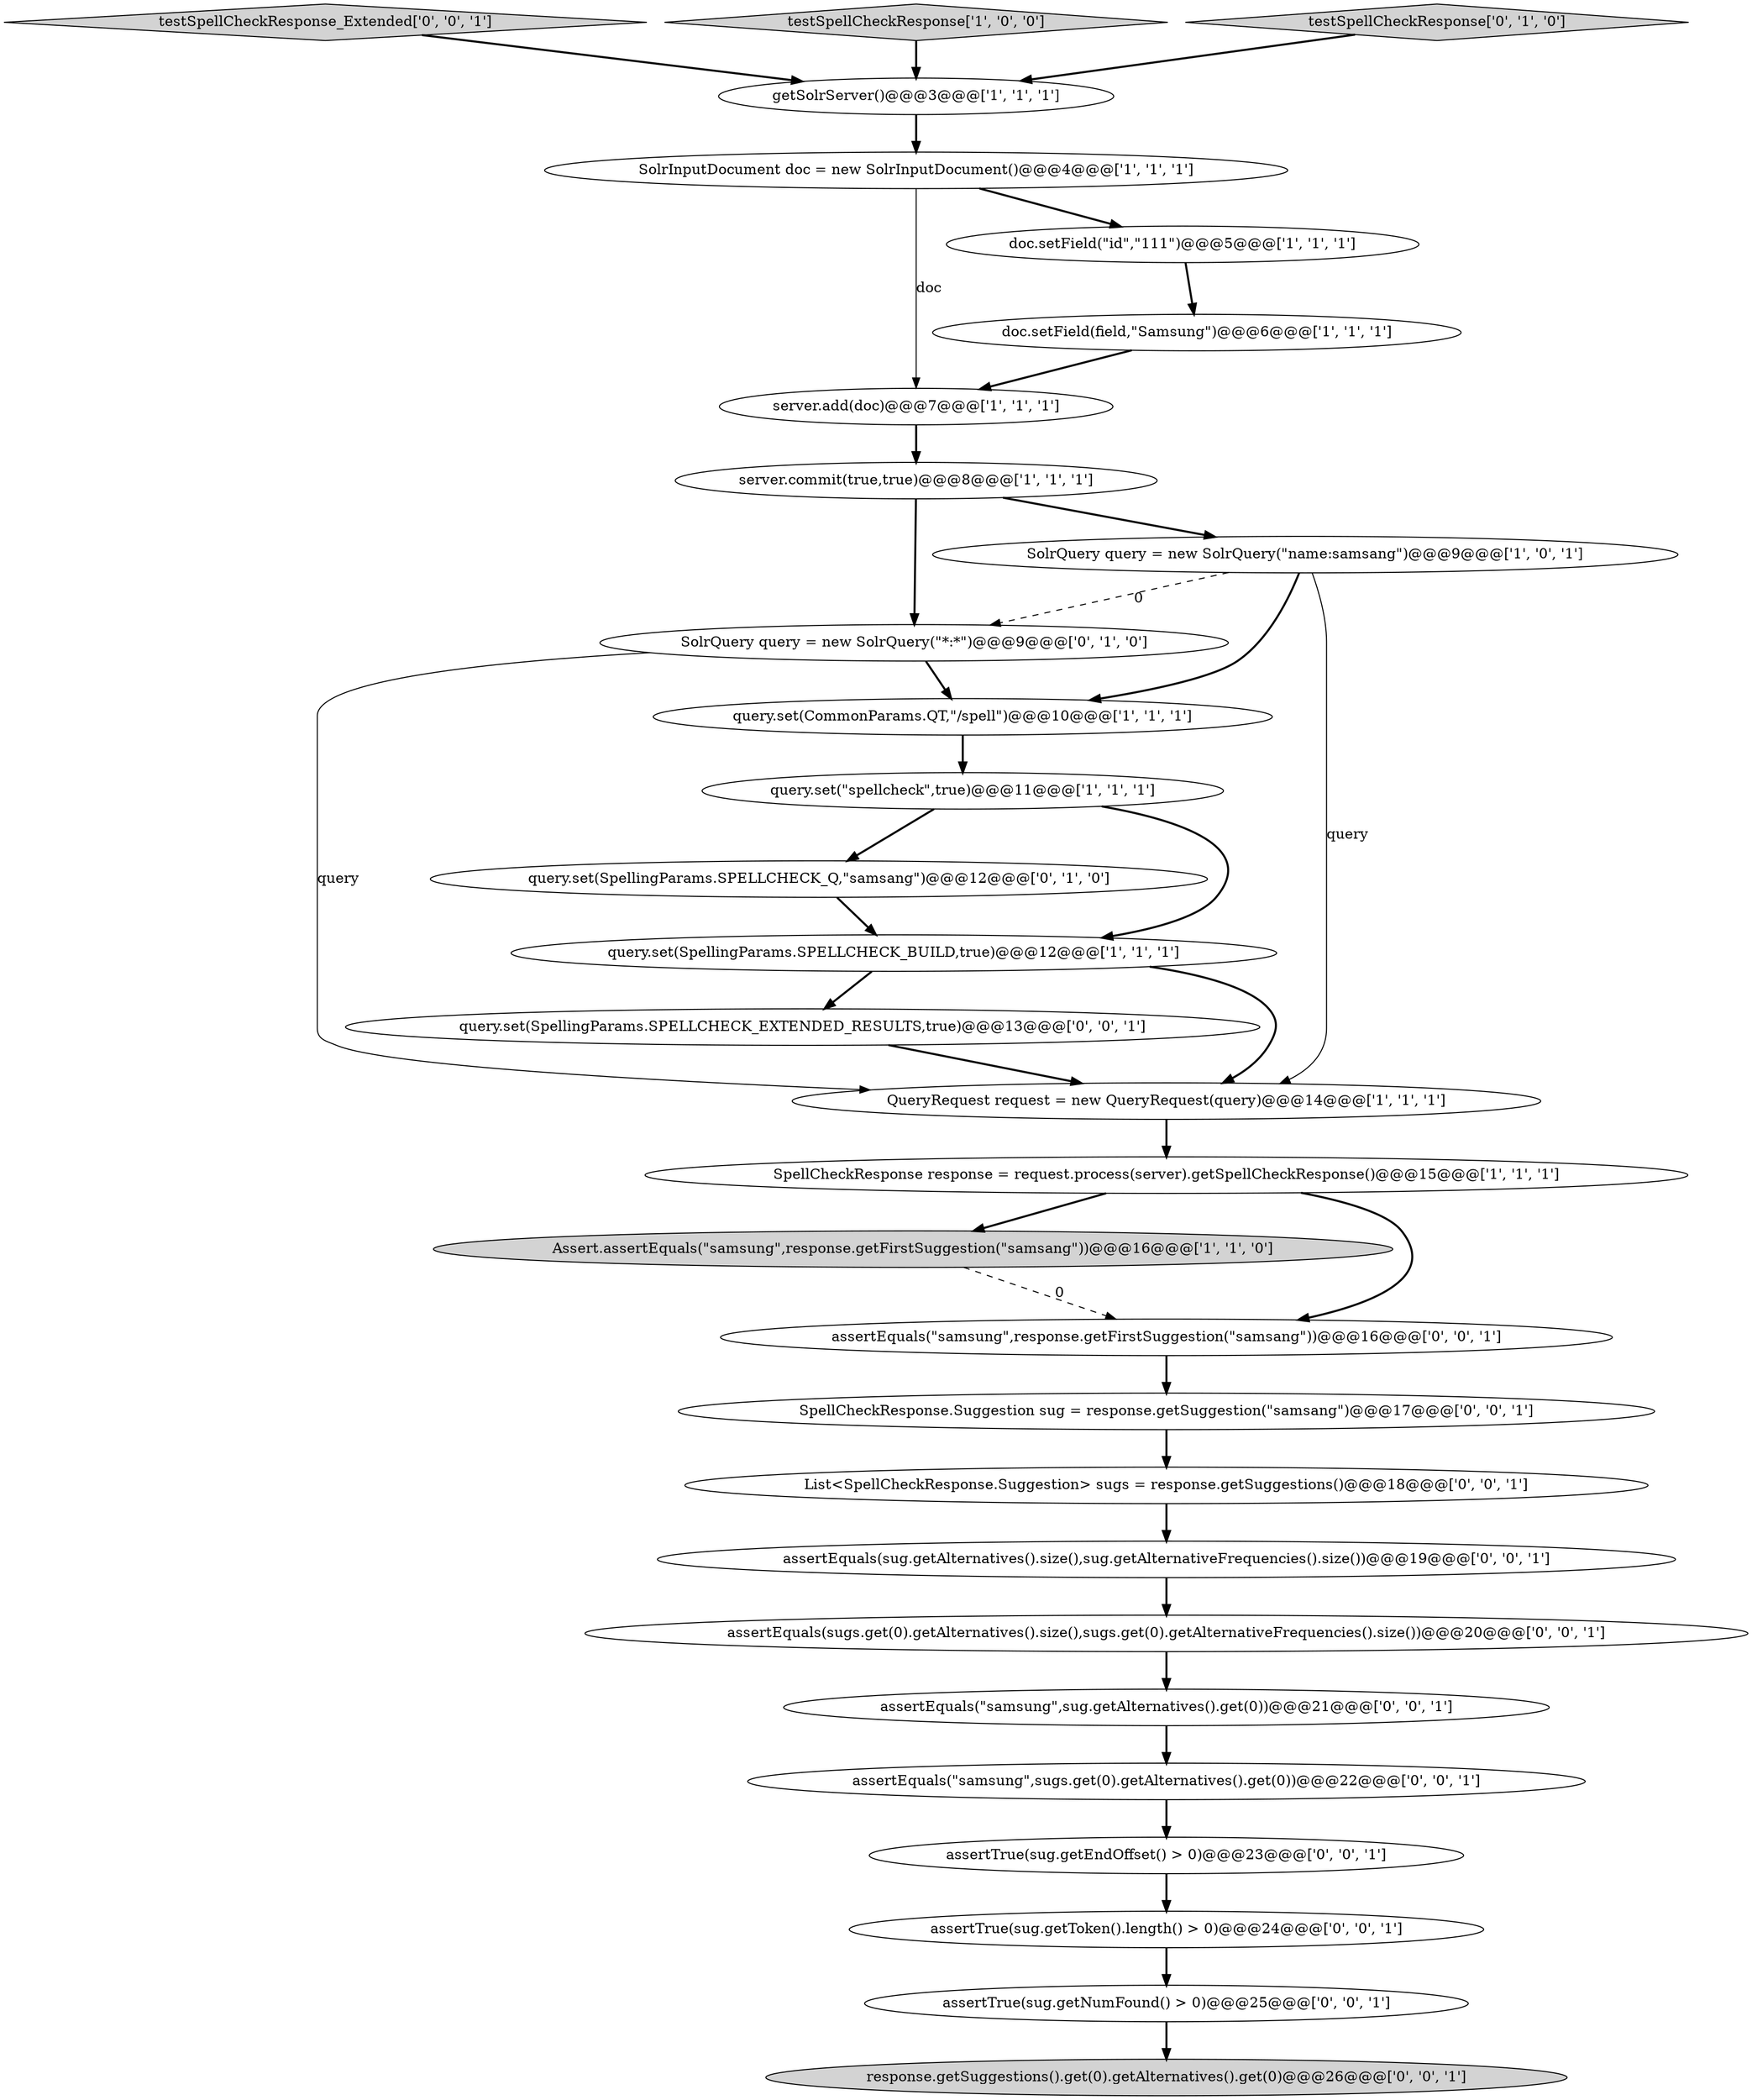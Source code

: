 digraph {
2 [style = filled, label = "server.add(doc)@@@7@@@['1', '1', '1']", fillcolor = white, shape = ellipse image = "AAA0AAABBB1BBB"];
12 [style = filled, label = "query.set(\"spellcheck\",true)@@@11@@@['1', '1', '1']", fillcolor = white, shape = ellipse image = "AAA0AAABBB1BBB"];
25 [style = filled, label = "testSpellCheckResponse_Extended['0', '0', '1']", fillcolor = lightgray, shape = diamond image = "AAA0AAABBB3BBB"];
10 [style = filled, label = "query.set(SpellingParams.SPELLCHECK_BUILD,true)@@@12@@@['1', '1', '1']", fillcolor = white, shape = ellipse image = "AAA0AAABBB1BBB"];
21 [style = filled, label = "assertEquals(\"samsung\",sugs.get(0).getAlternatives().get(0))@@@22@@@['0', '0', '1']", fillcolor = white, shape = ellipse image = "AAA0AAABBB3BBB"];
9 [style = filled, label = "SolrInputDocument doc = new SolrInputDocument()@@@4@@@['1', '1', '1']", fillcolor = white, shape = ellipse image = "AAA0AAABBB1BBB"];
11 [style = filled, label = "testSpellCheckResponse['1', '0', '0']", fillcolor = lightgray, shape = diamond image = "AAA0AAABBB1BBB"];
14 [style = filled, label = "testSpellCheckResponse['0', '1', '0']", fillcolor = lightgray, shape = diamond image = "AAA0AAABBB2BBB"];
7 [style = filled, label = "doc.setField(field,\"Samsung\")@@@6@@@['1', '1', '1']", fillcolor = white, shape = ellipse image = "AAA0AAABBB1BBB"];
22 [style = filled, label = "assertEquals(\"samsung\",sug.getAlternatives().get(0))@@@21@@@['0', '0', '1']", fillcolor = white, shape = ellipse image = "AAA0AAABBB3BBB"];
29 [style = filled, label = "query.set(SpellingParams.SPELLCHECK_EXTENDED_RESULTS,true)@@@13@@@['0', '0', '1']", fillcolor = white, shape = ellipse image = "AAA0AAABBB3BBB"];
13 [style = filled, label = "Assert.assertEquals(\"samsung\",response.getFirstSuggestion(\"samsang\"))@@@16@@@['1', '1', '0']", fillcolor = lightgray, shape = ellipse image = "AAA0AAABBB1BBB"];
20 [style = filled, label = "assertTrue(sug.getToken().length() > 0)@@@24@@@['0', '0', '1']", fillcolor = white, shape = ellipse image = "AAA0AAABBB3BBB"];
1 [style = filled, label = "QueryRequest request = new QueryRequest(query)@@@14@@@['1', '1', '1']", fillcolor = white, shape = ellipse image = "AAA0AAABBB1BBB"];
5 [style = filled, label = "server.commit(true,true)@@@8@@@['1', '1', '1']", fillcolor = white, shape = ellipse image = "AAA0AAABBB1BBB"];
15 [style = filled, label = "query.set(SpellingParams.SPELLCHECK_Q,\"samsang\")@@@12@@@['0', '1', '0']", fillcolor = white, shape = ellipse image = "AAA1AAABBB2BBB"];
26 [style = filled, label = "response.getSuggestions().get(0).getAlternatives().get(0)@@@26@@@['0', '0', '1']", fillcolor = lightgray, shape = ellipse image = "AAA0AAABBB3BBB"];
27 [style = filled, label = "assertEquals(sug.getAlternatives().size(),sug.getAlternativeFrequencies().size())@@@19@@@['0', '0', '1']", fillcolor = white, shape = ellipse image = "AAA0AAABBB3BBB"];
18 [style = filled, label = "assertEquals(sugs.get(0).getAlternatives().size(),sugs.get(0).getAlternativeFrequencies().size())@@@20@@@['0', '0', '1']", fillcolor = white, shape = ellipse image = "AAA0AAABBB3BBB"];
28 [style = filled, label = "assertEquals(\"samsung\",response.getFirstSuggestion(\"samsang\"))@@@16@@@['0', '0', '1']", fillcolor = white, shape = ellipse image = "AAA0AAABBB3BBB"];
4 [style = filled, label = "SolrQuery query = new SolrQuery(\"name:samsang\")@@@9@@@['1', '0', '1']", fillcolor = white, shape = ellipse image = "AAA0AAABBB1BBB"];
8 [style = filled, label = "SpellCheckResponse response = request.process(server).getSpellCheckResponse()@@@15@@@['1', '1', '1']", fillcolor = white, shape = ellipse image = "AAA0AAABBB1BBB"];
0 [style = filled, label = "doc.setField(\"id\",\"111\")@@@5@@@['1', '1', '1']", fillcolor = white, shape = ellipse image = "AAA0AAABBB1BBB"];
3 [style = filled, label = "getSolrServer()@@@3@@@['1', '1', '1']", fillcolor = white, shape = ellipse image = "AAA0AAABBB1BBB"];
16 [style = filled, label = "SolrQuery query = new SolrQuery(\"*:*\")@@@9@@@['0', '1', '0']", fillcolor = white, shape = ellipse image = "AAA1AAABBB2BBB"];
19 [style = filled, label = "assertTrue(sug.getEndOffset() > 0)@@@23@@@['0', '0', '1']", fillcolor = white, shape = ellipse image = "AAA0AAABBB3BBB"];
24 [style = filled, label = "assertTrue(sug.getNumFound() > 0)@@@25@@@['0', '0', '1']", fillcolor = white, shape = ellipse image = "AAA0AAABBB3BBB"];
17 [style = filled, label = "List<SpellCheckResponse.Suggestion> sugs = response.getSuggestions()@@@18@@@['0', '0', '1']", fillcolor = white, shape = ellipse image = "AAA0AAABBB3BBB"];
23 [style = filled, label = "SpellCheckResponse.Suggestion sug = response.getSuggestion(\"samsang\")@@@17@@@['0', '0', '1']", fillcolor = white, shape = ellipse image = "AAA0AAABBB3BBB"];
6 [style = filled, label = "query.set(CommonParams.QT,\"/spell\")@@@10@@@['1', '1', '1']", fillcolor = white, shape = ellipse image = "AAA0AAABBB1BBB"];
11->3 [style = bold, label=""];
4->6 [style = bold, label=""];
25->3 [style = bold, label=""];
14->3 [style = bold, label=""];
17->27 [style = bold, label=""];
18->22 [style = bold, label=""];
0->7 [style = bold, label=""];
2->5 [style = bold, label=""];
12->15 [style = bold, label=""];
19->20 [style = bold, label=""];
1->8 [style = bold, label=""];
4->16 [style = dashed, label="0"];
28->23 [style = bold, label=""];
9->0 [style = bold, label=""];
10->29 [style = bold, label=""];
5->4 [style = bold, label=""];
10->1 [style = bold, label=""];
12->10 [style = bold, label=""];
21->19 [style = bold, label=""];
16->1 [style = solid, label="query"];
3->9 [style = bold, label=""];
8->28 [style = bold, label=""];
16->6 [style = bold, label=""];
8->13 [style = bold, label=""];
6->12 [style = bold, label=""];
27->18 [style = bold, label=""];
20->24 [style = bold, label=""];
4->1 [style = solid, label="query"];
9->2 [style = solid, label="doc"];
22->21 [style = bold, label=""];
29->1 [style = bold, label=""];
23->17 [style = bold, label=""];
24->26 [style = bold, label=""];
15->10 [style = bold, label=""];
5->16 [style = bold, label=""];
13->28 [style = dashed, label="0"];
7->2 [style = bold, label=""];
}
